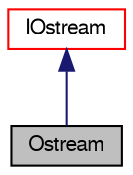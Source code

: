 digraph "Ostream"
{
  bgcolor="transparent";
  edge [fontname="FreeSans",fontsize="10",labelfontname="FreeSans",labelfontsize="10"];
  node [fontname="FreeSans",fontsize="10",shape=record];
  Node12 [label="Ostream",height=0.2,width=0.4,color="black", fillcolor="grey75", style="filled", fontcolor="black"];
  Node13 -> Node12 [dir="back",color="midnightblue",fontsize="10",style="solid",fontname="FreeSans"];
  Node13 [label="IOstream",height=0.2,width=0.4,color="red",URL="$a26226.html",tooltip="An IOstream is an abstract base class for all input/output systems; be they streams, files, token lists etc. "];
}
